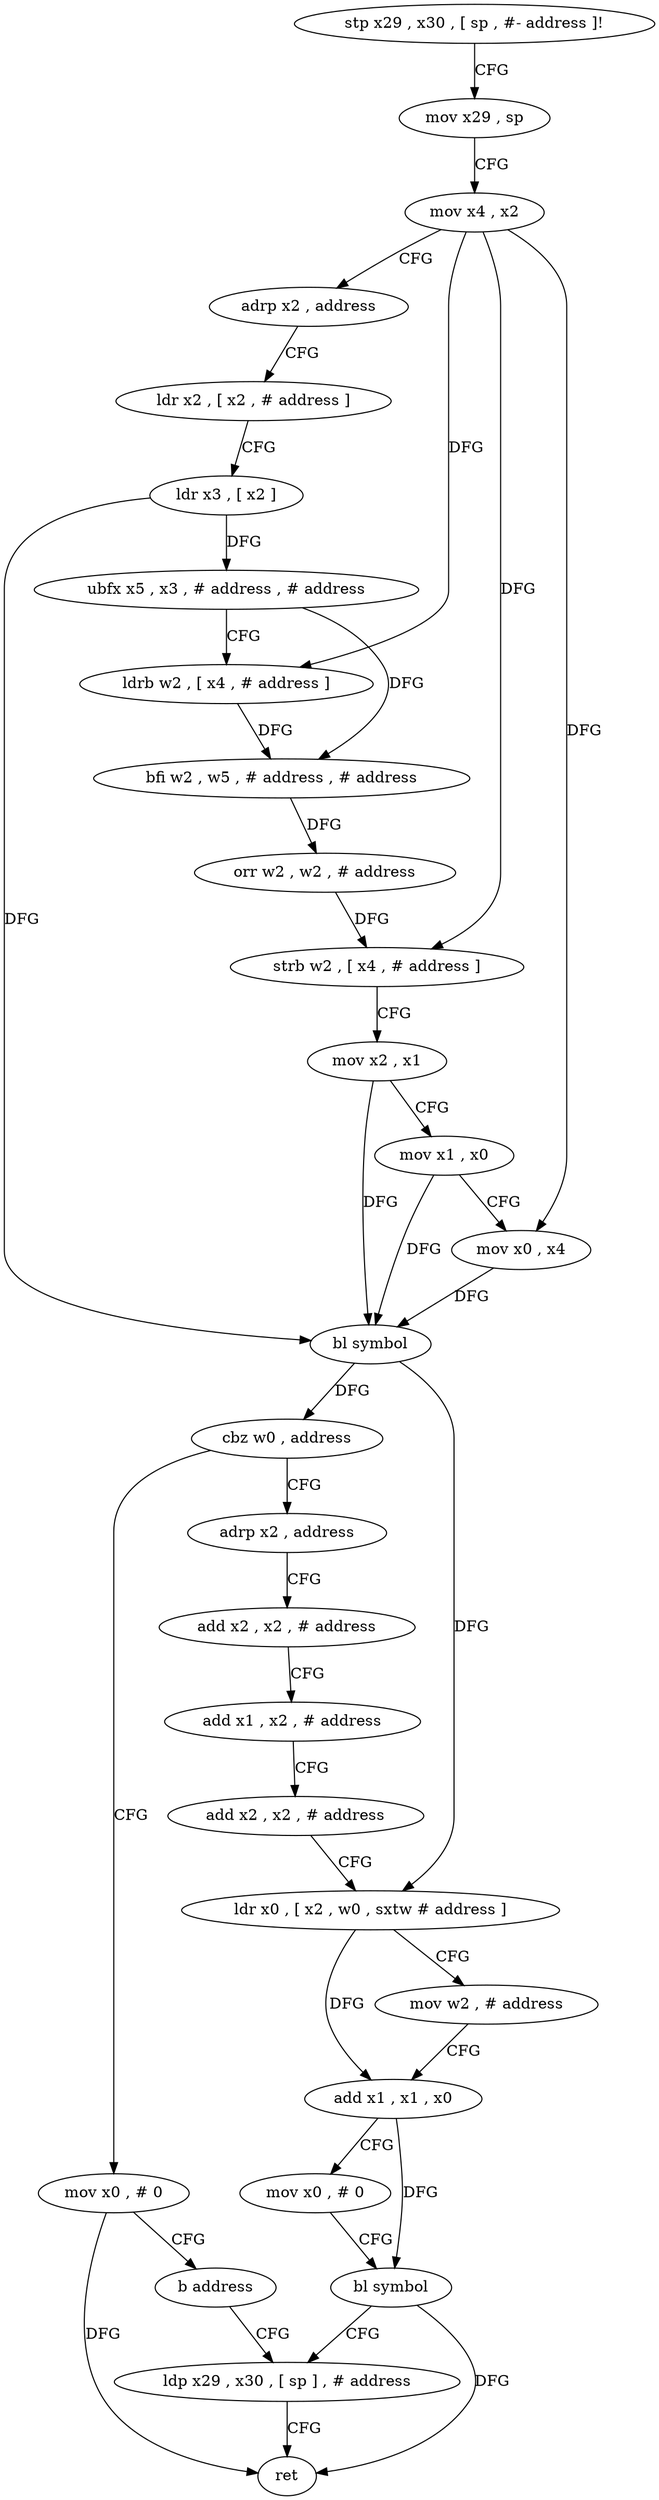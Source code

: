 digraph "func" {
"4279420" [label = "stp x29 , x30 , [ sp , #- address ]!" ]
"4279424" [label = "mov x29 , sp" ]
"4279428" [label = "mov x4 , x2" ]
"4279432" [label = "adrp x2 , address" ]
"4279436" [label = "ldr x2 , [ x2 , # address ]" ]
"4279440" [label = "ldr x3 , [ x2 ]" ]
"4279444" [label = "ubfx x5 , x3 , # address , # address" ]
"4279448" [label = "ldrb w2 , [ x4 , # address ]" ]
"4279452" [label = "bfi w2 , w5 , # address , # address" ]
"4279456" [label = "orr w2 , w2 , # address" ]
"4279460" [label = "strb w2 , [ x4 , # address ]" ]
"4279464" [label = "mov x2 , x1" ]
"4279468" [label = "mov x1 , x0" ]
"4279472" [label = "mov x0 , x4" ]
"4279476" [label = "bl symbol" ]
"4279480" [label = "cbz w0 , address" ]
"4279528" [label = "mov x0 , # 0" ]
"4279484" [label = "adrp x2 , address" ]
"4279532" [label = "b address" ]
"4279520" [label = "ldp x29 , x30 , [ sp ] , # address" ]
"4279488" [label = "add x2 , x2 , # address" ]
"4279492" [label = "add x1 , x2 , # address" ]
"4279496" [label = "add x2 , x2 , # address" ]
"4279500" [label = "ldr x0 , [ x2 , w0 , sxtw # address ]" ]
"4279504" [label = "mov w2 , # address" ]
"4279508" [label = "add x1 , x1 , x0" ]
"4279512" [label = "mov x0 , # 0" ]
"4279516" [label = "bl symbol" ]
"4279524" [label = "ret" ]
"4279420" -> "4279424" [ label = "CFG" ]
"4279424" -> "4279428" [ label = "CFG" ]
"4279428" -> "4279432" [ label = "CFG" ]
"4279428" -> "4279448" [ label = "DFG" ]
"4279428" -> "4279460" [ label = "DFG" ]
"4279428" -> "4279472" [ label = "DFG" ]
"4279432" -> "4279436" [ label = "CFG" ]
"4279436" -> "4279440" [ label = "CFG" ]
"4279440" -> "4279444" [ label = "DFG" ]
"4279440" -> "4279476" [ label = "DFG" ]
"4279444" -> "4279448" [ label = "CFG" ]
"4279444" -> "4279452" [ label = "DFG" ]
"4279448" -> "4279452" [ label = "DFG" ]
"4279452" -> "4279456" [ label = "DFG" ]
"4279456" -> "4279460" [ label = "DFG" ]
"4279460" -> "4279464" [ label = "CFG" ]
"4279464" -> "4279468" [ label = "CFG" ]
"4279464" -> "4279476" [ label = "DFG" ]
"4279468" -> "4279472" [ label = "CFG" ]
"4279468" -> "4279476" [ label = "DFG" ]
"4279472" -> "4279476" [ label = "DFG" ]
"4279476" -> "4279480" [ label = "DFG" ]
"4279476" -> "4279500" [ label = "DFG" ]
"4279480" -> "4279528" [ label = "CFG" ]
"4279480" -> "4279484" [ label = "CFG" ]
"4279528" -> "4279532" [ label = "CFG" ]
"4279528" -> "4279524" [ label = "DFG" ]
"4279484" -> "4279488" [ label = "CFG" ]
"4279532" -> "4279520" [ label = "CFG" ]
"4279520" -> "4279524" [ label = "CFG" ]
"4279488" -> "4279492" [ label = "CFG" ]
"4279492" -> "4279496" [ label = "CFG" ]
"4279496" -> "4279500" [ label = "CFG" ]
"4279500" -> "4279504" [ label = "CFG" ]
"4279500" -> "4279508" [ label = "DFG" ]
"4279504" -> "4279508" [ label = "CFG" ]
"4279508" -> "4279512" [ label = "CFG" ]
"4279508" -> "4279516" [ label = "DFG" ]
"4279512" -> "4279516" [ label = "CFG" ]
"4279516" -> "4279520" [ label = "CFG" ]
"4279516" -> "4279524" [ label = "DFG" ]
}
